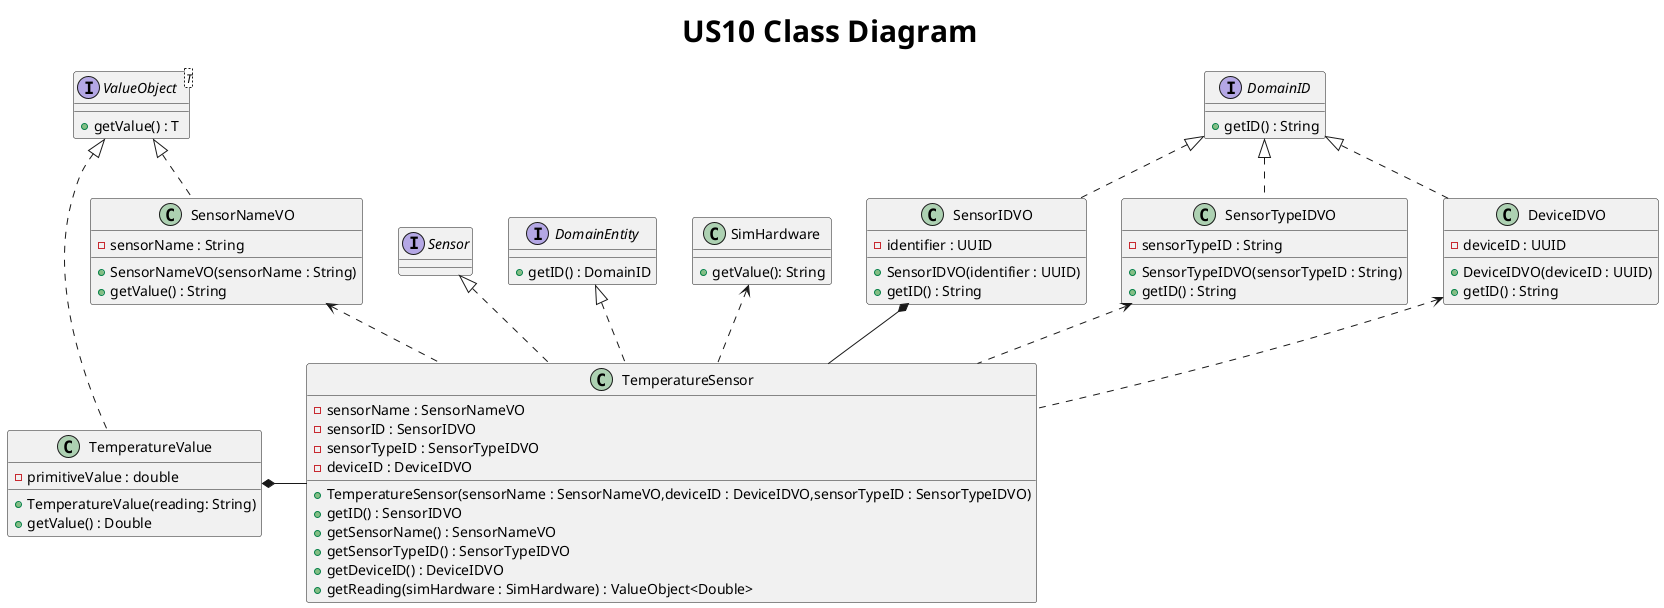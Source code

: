 @startuml
title <size: 30> US10 Class Diagram

interface Sensor {

}

interface DomainEntity{
    + getID() : DomainID
}

interface DomainID{
    + getID() : String
}

interface ValueObject<T> {
    + getValue() : T
}

class TemperatureSensor{
    - sensorName : SensorNameVO
    - sensorID : SensorIDVO
    - sensorTypeID : SensorTypeIDVO
    - deviceID : DeviceIDVO

    + TemperatureSensor(sensorName : SensorNameVO,deviceID : DeviceIDVO,sensorTypeID : SensorTypeIDVO)
    + getID() : SensorIDVO
    + getSensorName() : SensorNameVO
    + getSensorTypeID() : SensorTypeIDVO
    + getDeviceID() : DeviceIDVO
    + getReading(simHardware : SimHardware) : ValueObject<Double>
}

class TemperatureValue{
    - primitiveValue : double

    + TemperatureValue(reading: String)
    + getValue() : Double
}

class SimHardware{
    + getValue(): String
}

class SensorNameVO{
    - sensorName : String
    + SensorNameVO(sensorName : String)
    + getValue() : String
}

class SensorIDVO{
    - identifier : UUID
    + SensorIDVO(identifier : UUID)
    + getID() : String
}


class SensorTypeIDVO{
    - sensorTypeID : String
    + SensorTypeIDVO(sensorTypeID : String)
    + getID() : String
}

class DeviceIDVO{
    - deviceID : UUID
    + DeviceIDVO(deviceID : UUID)
    + getID() : String
}


DomainEntity <|.. TemperatureSensor
Sensor <|.. TemperatureSensor
SimHardware <.. TemperatureSensor

SensorNameVO <.. TemperatureSensor
SensorIDVO *-- TemperatureSensor
TemperatureValue *--right TemperatureSensor
SensorTypeIDVO <.. TemperatureSensor
DeviceIDVO <.. TemperatureSensor

ValueObject <|.. SensorNameVO
DomainID  <|.. SensorIDVO
DomainID  <|.. SensorTypeIDVO
DomainID  <|.. DeviceIDVO

ValueObject <|.. TemperatureValue

@enduml